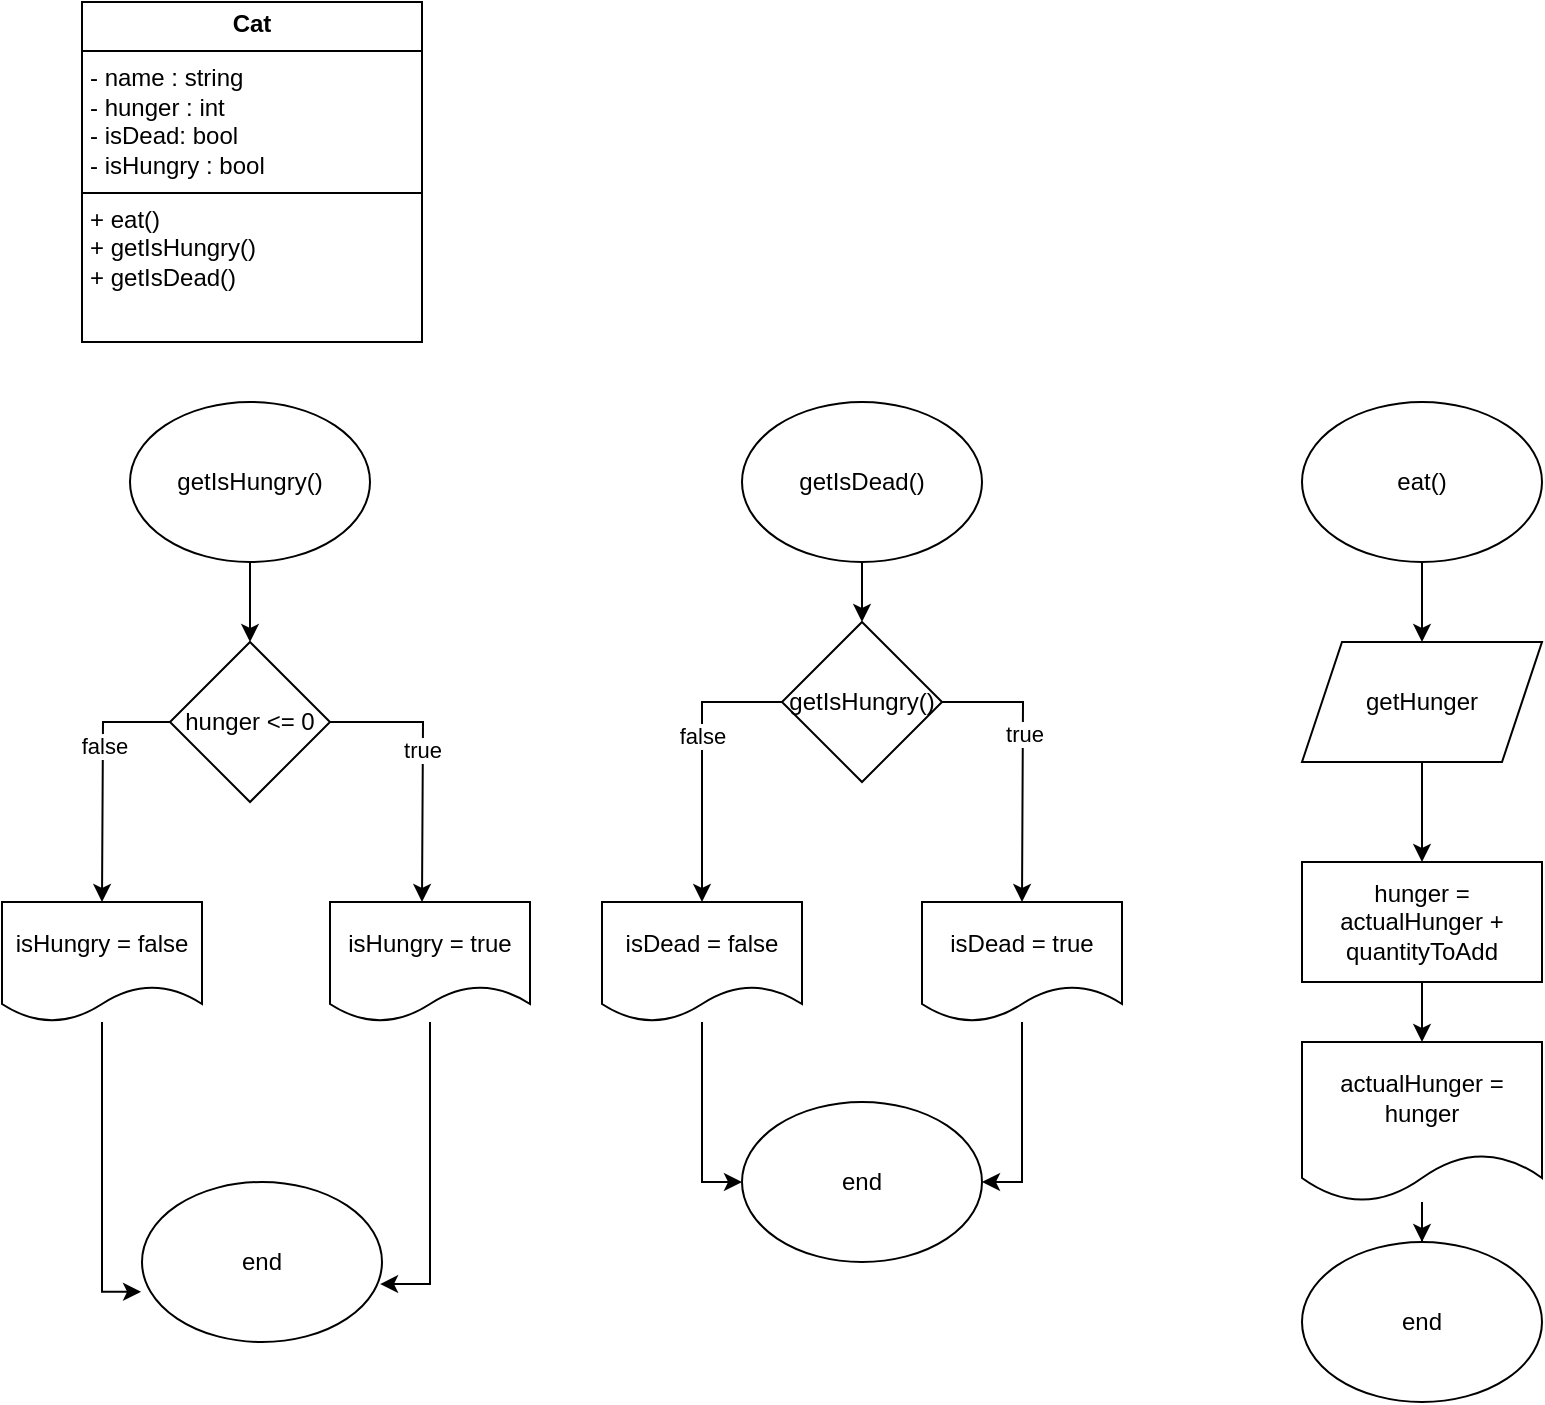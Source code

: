 <mxfile version="24.3.0" type="device">
  <diagram name="Página-1" id="4TuGiU4kpXw9ielKmku2">
    <mxGraphModel dx="1136" dy="605" grid="1" gridSize="10" guides="1" tooltips="1" connect="1" arrows="1" fold="1" page="1" pageScale="1" pageWidth="827" pageHeight="1169" math="0" shadow="0">
      <root>
        <mxCell id="0" />
        <mxCell id="1" parent="0" />
        <mxCell id="vOMnuD7woHA0joHZyNWE-2" value="&lt;p style=&quot;margin:0px;margin-top:4px;text-align:center;&quot;&gt;&lt;b&gt;Cat&lt;/b&gt;&lt;/p&gt;&lt;hr size=&quot;1&quot; style=&quot;border-style:solid;&quot;&gt;&lt;p style=&quot;margin:0px;margin-left:4px;&quot;&gt;&lt;span style=&quot;background-color: initial;&quot;&gt;- name : string&lt;/span&gt;&lt;br&gt;&lt;/p&gt;&lt;p style=&quot;margin:0px;margin-left:4px;&quot;&gt;- hunger : int&lt;/p&gt;&lt;p style=&quot;margin:0px;margin-left:4px;&quot;&gt;&lt;span style=&quot;background-color: initial;&quot;&gt;- isDead: bool&lt;/span&gt;&lt;/p&gt;&lt;p style=&quot;margin:0px;margin-left:4px;&quot;&gt;- isHungry : bool&lt;/p&gt;&lt;hr size=&quot;1&quot; style=&quot;border-style:solid;&quot;&gt;&lt;p style=&quot;margin:0px;margin-left:4px;&quot;&gt;+ eat()&lt;/p&gt;&lt;p style=&quot;margin:0px;margin-left:4px;&quot;&gt;+ getIsHungry()&lt;/p&gt;&lt;p style=&quot;margin:0px;margin-left:4px;&quot;&gt;+ getIsDead()&lt;/p&gt;" style="verticalAlign=top;align=left;overflow=fill;html=1;whiteSpace=wrap;" vertex="1" parent="1">
          <mxGeometry x="40" y="40" width="170" height="170" as="geometry" />
        </mxCell>
        <mxCell id="vOMnuD7woHA0joHZyNWE-32" style="edgeStyle=orthogonalEdgeStyle;rounded=0;orthogonalLoop=1;jettySize=auto;html=1;entryX=0.5;entryY=0;entryDx=0;entryDy=0;" edge="1" parent="1" source="vOMnuD7woHA0joHZyNWE-23" target="vOMnuD7woHA0joHZyNWE-31">
          <mxGeometry relative="1" as="geometry" />
        </mxCell>
        <mxCell id="vOMnuD7woHA0joHZyNWE-23" value="getIsDead()" style="ellipse;whiteSpace=wrap;html=1;" vertex="1" parent="1">
          <mxGeometry x="370" y="240" width="120" height="80" as="geometry" />
        </mxCell>
        <mxCell id="vOMnuD7woHA0joHZyNWE-33" style="edgeStyle=orthogonalEdgeStyle;rounded=0;orthogonalLoop=1;jettySize=auto;html=1;" edge="1" parent="1" source="vOMnuD7woHA0joHZyNWE-31">
          <mxGeometry relative="1" as="geometry">
            <mxPoint x="510" y="490" as="targetPoint" />
          </mxGeometry>
        </mxCell>
        <mxCell id="vOMnuD7woHA0joHZyNWE-37" value="true" style="edgeLabel;html=1;align=center;verticalAlign=middle;resizable=0;points=[];" vertex="1" connectable="0" parent="vOMnuD7woHA0joHZyNWE-33">
          <mxGeometry x="-0.193" relative="1" as="geometry">
            <mxPoint as="offset" />
          </mxGeometry>
        </mxCell>
        <mxCell id="vOMnuD7woHA0joHZyNWE-34" style="edgeStyle=orthogonalEdgeStyle;rounded=0;orthogonalLoop=1;jettySize=auto;html=1;exitX=0;exitY=0.5;exitDx=0;exitDy=0;" edge="1" parent="1" source="vOMnuD7woHA0joHZyNWE-31" target="vOMnuD7woHA0joHZyNWE-38">
          <mxGeometry relative="1" as="geometry">
            <mxPoint x="350" y="490" as="targetPoint" />
            <mxPoint x="350" y="390" as="sourcePoint" />
          </mxGeometry>
        </mxCell>
        <mxCell id="vOMnuD7woHA0joHZyNWE-35" value="false" style="edgeLabel;html=1;align=center;verticalAlign=middle;resizable=0;points=[];" vertex="1" connectable="0" parent="vOMnuD7woHA0joHZyNWE-34">
          <mxGeometry x="-0.185" relative="1" as="geometry">
            <mxPoint as="offset" />
          </mxGeometry>
        </mxCell>
        <mxCell id="vOMnuD7woHA0joHZyNWE-31" value="getIsHungry()" style="rhombus;whiteSpace=wrap;html=1;" vertex="1" parent="1">
          <mxGeometry x="390" y="350" width="80" height="80" as="geometry" />
        </mxCell>
        <mxCell id="vOMnuD7woHA0joHZyNWE-43" style="edgeStyle=orthogonalEdgeStyle;rounded=0;orthogonalLoop=1;jettySize=auto;html=1;entryX=0;entryY=0.5;entryDx=0;entryDy=0;" edge="1" parent="1" source="vOMnuD7woHA0joHZyNWE-38" target="vOMnuD7woHA0joHZyNWE-42">
          <mxGeometry relative="1" as="geometry" />
        </mxCell>
        <mxCell id="vOMnuD7woHA0joHZyNWE-38" value="isDead = false" style="shape=document;whiteSpace=wrap;html=1;boundedLbl=1;" vertex="1" parent="1">
          <mxGeometry x="300" y="490" width="100" height="60" as="geometry" />
        </mxCell>
        <mxCell id="vOMnuD7woHA0joHZyNWE-44" style="edgeStyle=orthogonalEdgeStyle;rounded=0;orthogonalLoop=1;jettySize=auto;html=1;entryX=1;entryY=0.5;entryDx=0;entryDy=0;" edge="1" parent="1" source="vOMnuD7woHA0joHZyNWE-40" target="vOMnuD7woHA0joHZyNWE-42">
          <mxGeometry relative="1" as="geometry" />
        </mxCell>
        <mxCell id="vOMnuD7woHA0joHZyNWE-40" value="isDead = true" style="shape=document;whiteSpace=wrap;html=1;boundedLbl=1;" vertex="1" parent="1">
          <mxGeometry x="460" y="490" width="100" height="60" as="geometry" />
        </mxCell>
        <mxCell id="vOMnuD7woHA0joHZyNWE-42" value="end" style="ellipse;whiteSpace=wrap;html=1;" vertex="1" parent="1">
          <mxGeometry x="370" y="590" width="120" height="80" as="geometry" />
        </mxCell>
        <mxCell id="vOMnuD7woHA0joHZyNWE-72" style="edgeStyle=orthogonalEdgeStyle;rounded=0;orthogonalLoop=1;jettySize=auto;html=1;" edge="1" parent="1" source="vOMnuD7woHA0joHZyNWE-67" target="vOMnuD7woHA0joHZyNWE-71">
          <mxGeometry relative="1" as="geometry" />
        </mxCell>
        <mxCell id="vOMnuD7woHA0joHZyNWE-67" value="getIsHungry()" style="ellipse;whiteSpace=wrap;html=1;" vertex="1" parent="1">
          <mxGeometry x="64" y="240" width="120" height="80" as="geometry" />
        </mxCell>
        <mxCell id="vOMnuD7woHA0joHZyNWE-73" style="edgeStyle=orthogonalEdgeStyle;rounded=0;orthogonalLoop=1;jettySize=auto;html=1;" edge="1" parent="1" source="vOMnuD7woHA0joHZyNWE-71">
          <mxGeometry relative="1" as="geometry">
            <mxPoint x="210" y="490" as="targetPoint" />
          </mxGeometry>
        </mxCell>
        <mxCell id="vOMnuD7woHA0joHZyNWE-82" value="true" style="edgeLabel;html=1;align=center;verticalAlign=middle;resizable=0;points=[];" vertex="1" connectable="0" parent="vOMnuD7woHA0joHZyNWE-73">
          <mxGeometry x="-0.116" y="-1" relative="1" as="geometry">
            <mxPoint as="offset" />
          </mxGeometry>
        </mxCell>
        <mxCell id="vOMnuD7woHA0joHZyNWE-74" style="edgeStyle=orthogonalEdgeStyle;rounded=0;orthogonalLoop=1;jettySize=auto;html=1;exitX=0;exitY=0.5;exitDx=0;exitDy=0;" edge="1" parent="1" source="vOMnuD7woHA0joHZyNWE-71">
          <mxGeometry relative="1" as="geometry">
            <mxPoint x="50" y="490" as="targetPoint" />
          </mxGeometry>
        </mxCell>
        <mxCell id="vOMnuD7woHA0joHZyNWE-81" value="false" style="edgeLabel;html=1;align=center;verticalAlign=middle;resizable=0;points=[];" vertex="1" connectable="0" parent="vOMnuD7woHA0joHZyNWE-74">
          <mxGeometry x="-0.27" relative="1" as="geometry">
            <mxPoint as="offset" />
          </mxGeometry>
        </mxCell>
        <mxCell id="vOMnuD7woHA0joHZyNWE-71" value="hunger &amp;lt;= 0" style="rhombus;whiteSpace=wrap;html=1;" vertex="1" parent="1">
          <mxGeometry x="84" y="360" width="80" height="80" as="geometry" />
        </mxCell>
        <mxCell id="vOMnuD7woHA0joHZyNWE-75" value="isHungry = false" style="shape=document;whiteSpace=wrap;html=1;boundedLbl=1;" vertex="1" parent="1">
          <mxGeometry y="490" width="100" height="60" as="geometry" />
        </mxCell>
        <mxCell id="vOMnuD7woHA0joHZyNWE-76" value="isHungry = true" style="shape=document;whiteSpace=wrap;html=1;boundedLbl=1;" vertex="1" parent="1">
          <mxGeometry x="164" y="490" width="100" height="60" as="geometry" />
        </mxCell>
        <mxCell id="vOMnuD7woHA0joHZyNWE-77" value="end" style="ellipse;whiteSpace=wrap;html=1;" vertex="1" parent="1">
          <mxGeometry x="70" y="630" width="120" height="80" as="geometry" />
        </mxCell>
        <mxCell id="vOMnuD7woHA0joHZyNWE-85" style="edgeStyle=orthogonalEdgeStyle;rounded=0;orthogonalLoop=1;jettySize=auto;html=1;entryX=0.5;entryY=0;entryDx=0;entryDy=0;" edge="1" parent="1" source="vOMnuD7woHA0joHZyNWE-83" target="vOMnuD7woHA0joHZyNWE-84">
          <mxGeometry relative="1" as="geometry" />
        </mxCell>
        <mxCell id="vOMnuD7woHA0joHZyNWE-83" value="eat()" style="ellipse;whiteSpace=wrap;html=1;" vertex="1" parent="1">
          <mxGeometry x="650" y="240" width="120" height="80" as="geometry" />
        </mxCell>
        <mxCell id="vOMnuD7woHA0joHZyNWE-92" style="edgeStyle=orthogonalEdgeStyle;rounded=0;orthogonalLoop=1;jettySize=auto;html=1;entryX=0.5;entryY=0;entryDx=0;entryDy=0;" edge="1" parent="1" source="vOMnuD7woHA0joHZyNWE-84" target="vOMnuD7woHA0joHZyNWE-91">
          <mxGeometry relative="1" as="geometry" />
        </mxCell>
        <mxCell id="vOMnuD7woHA0joHZyNWE-84" value="getHunger" style="shape=parallelogram;perimeter=parallelogramPerimeter;whiteSpace=wrap;html=1;fixedSize=1;" vertex="1" parent="1">
          <mxGeometry x="650" y="360" width="120" height="60" as="geometry" />
        </mxCell>
        <mxCell id="vOMnuD7woHA0joHZyNWE-88" style="edgeStyle=orthogonalEdgeStyle;rounded=0;orthogonalLoop=1;jettySize=auto;html=1;entryX=-0.004;entryY=0.686;entryDx=0;entryDy=0;entryPerimeter=0;" edge="1" parent="1" source="vOMnuD7woHA0joHZyNWE-75" target="vOMnuD7woHA0joHZyNWE-77">
          <mxGeometry relative="1" as="geometry" />
        </mxCell>
        <mxCell id="vOMnuD7woHA0joHZyNWE-89" style="edgeStyle=orthogonalEdgeStyle;rounded=0;orthogonalLoop=1;jettySize=auto;html=1;entryX=0.992;entryY=0.638;entryDx=0;entryDy=0;entryPerimeter=0;" edge="1" parent="1" source="vOMnuD7woHA0joHZyNWE-76" target="vOMnuD7woHA0joHZyNWE-77">
          <mxGeometry relative="1" as="geometry" />
        </mxCell>
        <mxCell id="vOMnuD7woHA0joHZyNWE-94" style="edgeStyle=orthogonalEdgeStyle;rounded=0;orthogonalLoop=1;jettySize=auto;html=1;entryX=0.5;entryY=0;entryDx=0;entryDy=0;" edge="1" parent="1" source="vOMnuD7woHA0joHZyNWE-91" target="vOMnuD7woHA0joHZyNWE-93">
          <mxGeometry relative="1" as="geometry" />
        </mxCell>
        <mxCell id="vOMnuD7woHA0joHZyNWE-91" value="hunger = actualHunger + quantityToAdd" style="rounded=0;whiteSpace=wrap;html=1;" vertex="1" parent="1">
          <mxGeometry x="650" y="470" width="120" height="60" as="geometry" />
        </mxCell>
        <mxCell id="vOMnuD7woHA0joHZyNWE-96" style="edgeStyle=orthogonalEdgeStyle;rounded=0;orthogonalLoop=1;jettySize=auto;html=1;" edge="1" parent="1" source="vOMnuD7woHA0joHZyNWE-93" target="vOMnuD7woHA0joHZyNWE-95">
          <mxGeometry relative="1" as="geometry" />
        </mxCell>
        <mxCell id="vOMnuD7woHA0joHZyNWE-93" value="actualHunger = hunger" style="shape=document;whiteSpace=wrap;html=1;boundedLbl=1;" vertex="1" parent="1">
          <mxGeometry x="650" y="560" width="120" height="80" as="geometry" />
        </mxCell>
        <mxCell id="vOMnuD7woHA0joHZyNWE-95" value="end" style="ellipse;whiteSpace=wrap;html=1;" vertex="1" parent="1">
          <mxGeometry x="650" y="660" width="120" height="80" as="geometry" />
        </mxCell>
      </root>
    </mxGraphModel>
  </diagram>
</mxfile>
